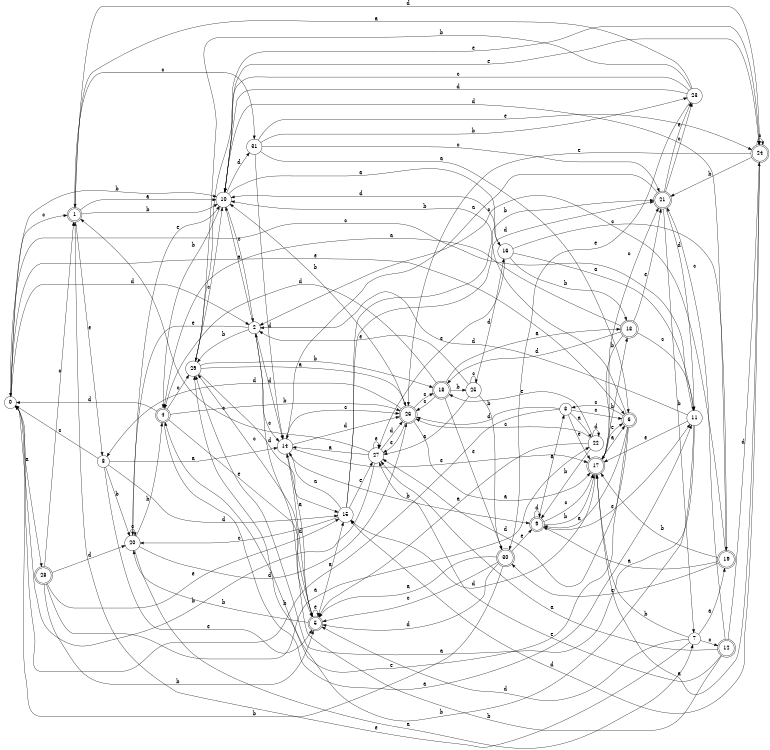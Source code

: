 digraph n26_8 {
__start0 [label="" shape="none"];

rankdir=LR;
size="8,5";

s0 [style="filled", color="black", fillcolor="white" shape="circle", label="0"];
s1 [style="rounded,filled", color="black", fillcolor="white" shape="doublecircle", label="1"];
s2 [style="filled", color="black", fillcolor="white" shape="circle", label="2"];
s3 [style="filled", color="black", fillcolor="white" shape="circle", label="3"];
s4 [style="rounded,filled", color="black", fillcolor="white" shape="doublecircle", label="4"];
s5 [style="rounded,filled", color="black", fillcolor="white" shape="doublecircle", label="5"];
s6 [style="rounded,filled", color="black", fillcolor="white" shape="doublecircle", label="6"];
s7 [style="filled", color="black", fillcolor="white" shape="circle", label="7"];
s8 [style="filled", color="black", fillcolor="white" shape="circle", label="8"];
s9 [style="rounded,filled", color="black", fillcolor="white" shape="doublecircle", label="9"];
s10 [style="filled", color="black", fillcolor="white" shape="circle", label="10"];
s11 [style="filled", color="black", fillcolor="white" shape="circle", label="11"];
s12 [style="rounded,filled", color="black", fillcolor="white" shape="doublecircle", label="12"];
s13 [style="rounded,filled", color="black", fillcolor="white" shape="doublecircle", label="13"];
s14 [style="filled", color="black", fillcolor="white" shape="circle", label="14"];
s15 [style="filled", color="black", fillcolor="white" shape="circle", label="15"];
s16 [style="filled", color="black", fillcolor="white" shape="circle", label="16"];
s17 [style="rounded,filled", color="black", fillcolor="white" shape="doublecircle", label="17"];
s18 [style="rounded,filled", color="black", fillcolor="white" shape="doublecircle", label="18"];
s19 [style="rounded,filled", color="black", fillcolor="white" shape="doublecircle", label="19"];
s20 [style="filled", color="black", fillcolor="white" shape="circle", label="20"];
s21 [style="rounded,filled", color="black", fillcolor="white" shape="doublecircle", label="21"];
s22 [style="filled", color="black", fillcolor="white" shape="circle", label="22"];
s23 [style="filled", color="black", fillcolor="white" shape="circle", label="23"];
s24 [style="rounded,filled", color="black", fillcolor="white" shape="doublecircle", label="24"];
s25 [style="filled", color="black", fillcolor="white" shape="circle", label="25"];
s26 [style="rounded,filled", color="black", fillcolor="white" shape="doublecircle", label="26"];
s27 [style="filled", color="black", fillcolor="white" shape="circle", label="27"];
s28 [style="rounded,filled", color="black", fillcolor="white" shape="doublecircle", label="28"];
s29 [style="filled", color="black", fillcolor="white" shape="circle", label="29"];
s30 [style="rounded,filled", color="black", fillcolor="white" shape="doublecircle", label="30"];
s31 [style="filled", color="black", fillcolor="white" shape="circle", label="31"];
s0 -> s28 [label="a"];
s0 -> s10 [label="b"];
s0 -> s1 [label="c"];
s0 -> s2 [label="d"];
s0 -> s6 [label="e"];
s1 -> s10 [label="a"];
s1 -> s10 [label="b"];
s1 -> s31 [label="c"];
s1 -> s24 [label="d"];
s1 -> s8 [label="e"];
s2 -> s10 [label="a"];
s2 -> s29 [label="b"];
s2 -> s14 [label="c"];
s2 -> s14 [label="d"];
s2 -> s20 [label="e"];
s3 -> s22 [label="a"];
s3 -> s0 [label="b"];
s3 -> s6 [label="c"];
s3 -> s26 [label="d"];
s3 -> s17 [label="e"];
s4 -> s11 [label="a"];
s4 -> s26 [label="b"];
s4 -> s29 [label="c"];
s4 -> s0 [label="d"];
s4 -> s5 [label="e"];
s5 -> s15 [label="a"];
s5 -> s20 [label="b"];
s5 -> s29 [label="c"];
s5 -> s14 [label="d"];
s5 -> s5 [label="e"];
s6 -> s9 [label="a"];
s6 -> s10 [label="b"];
s6 -> s3 [label="c"];
s6 -> s27 [label="d"];
s6 -> s4 [label="e"];
s7 -> s19 [label="a"];
s7 -> s17 [label="b"];
s7 -> s12 [label="c"];
s7 -> s5 [label="d"];
s7 -> s1 [label="e"];
s8 -> s14 [label="a"];
s8 -> s20 [label="b"];
s8 -> s0 [label="c"];
s8 -> s15 [label="d"];
s8 -> s5 [label="e"];
s9 -> s3 [label="a"];
s9 -> s17 [label="b"];
s9 -> s17 [label="c"];
s9 -> s9 [label="d"];
s9 -> s11 [label="e"];
s10 -> s16 [label="a"];
s10 -> s4 [label="b"];
s10 -> s2 [label="c"];
s10 -> s31 [label="d"];
s10 -> s24 [label="e"];
s11 -> s29 [label="a"];
s11 -> s29 [label="b"];
s11 -> s0 [label="c"];
s11 -> s2 [label="d"];
s11 -> s17 [label="e"];
s12 -> s27 [label="a"];
s12 -> s2 [label="b"];
s12 -> s21 [label="c"];
s12 -> s24 [label="d"];
s12 -> s27 [label="e"];
s13 -> s4 [label="a"];
s13 -> s17 [label="b"];
s13 -> s11 [label="c"];
s13 -> s18 [label="d"];
s13 -> s21 [label="e"];
s14 -> s5 [label="a"];
s14 -> s9 [label="b"];
s14 -> s26 [label="c"];
s14 -> s26 [label="d"];
s14 -> s17 [label="e"];
s15 -> s14 [label="a"];
s15 -> s21 [label="b"];
s15 -> s20 [label="c"];
s15 -> s21 [label="d"];
s15 -> s27 [label="e"];
s16 -> s11 [label="a"];
s16 -> s13 [label="b"];
s16 -> s19 [label="c"];
s16 -> s10 [label="d"];
s16 -> s27 [label="e"];
s17 -> s6 [label="a"];
s17 -> s13 [label="b"];
s17 -> s21 [label="c"];
s17 -> s15 [label="d"];
s17 -> s6 [label="e"];
s18 -> s13 [label="a"];
s18 -> s25 [label="b"];
s18 -> s26 [label="c"];
s18 -> s4 [label="d"];
s18 -> s30 [label="e"];
s19 -> s9 [label="a"];
s19 -> s17 [label="b"];
s19 -> s2 [label="c"];
s19 -> s10 [label="d"];
s19 -> s30 [label="e"];
s20 -> s7 [label="a"];
s20 -> s4 [label="b"];
s20 -> s20 [label="c"];
s20 -> s26 [label="d"];
s20 -> s10 [label="e"];
s21 -> s14 [label="a"];
s21 -> s7 [label="b"];
s21 -> s23 [label="c"];
s21 -> s11 [label="d"];
s21 -> s23 [label="e"];
s22 -> s5 [label="a"];
s22 -> s9 [label="b"];
s22 -> s26 [label="c"];
s22 -> s22 [label="d"];
s22 -> s18 [label="e"];
s23 -> s1 [label="a"];
s23 -> s29 [label="b"];
s23 -> s10 [label="c"];
s23 -> s10 [label="d"];
s23 -> s30 [label="e"];
s24 -> s17 [label="a"];
s24 -> s21 [label="b"];
s24 -> s24 [label="c"];
s24 -> s15 [label="d"];
s24 -> s26 [label="e"];
s25 -> s27 [label="a"];
s25 -> s30 [label="b"];
s25 -> s25 [label="c"];
s25 -> s16 [label="d"];
s25 -> s2 [label="e"];
s26 -> s17 [label="a"];
s26 -> s10 [label="b"];
s26 -> s18 [label="c"];
s26 -> s8 [label="d"];
s26 -> s27 [label="e"];
s27 -> s14 [label="a"];
s27 -> s0 [label="b"];
s27 -> s1 [label="c"];
s27 -> s26 [label="d"];
s27 -> s27 [label="e"];
s28 -> s22 [label="a"];
s28 -> s5 [label="b"];
s28 -> s1 [label="c"];
s28 -> s20 [label="d"];
s28 -> s15 [label="e"];
s29 -> s26 [label="a"];
s29 -> s18 [label="b"];
s29 -> s10 [label="c"];
s29 -> s15 [label="d"];
s29 -> s24 [label="e"];
s30 -> s5 [label="a"];
s30 -> s0 [label="b"];
s30 -> s5 [label="c"];
s30 -> s5 [label="d"];
s30 -> s9 [label="e"];
s31 -> s6 [label="a"];
s31 -> s23 [label="b"];
s31 -> s21 [label="c"];
s31 -> s14 [label="d"];
s31 -> s24 [label="e"];

}